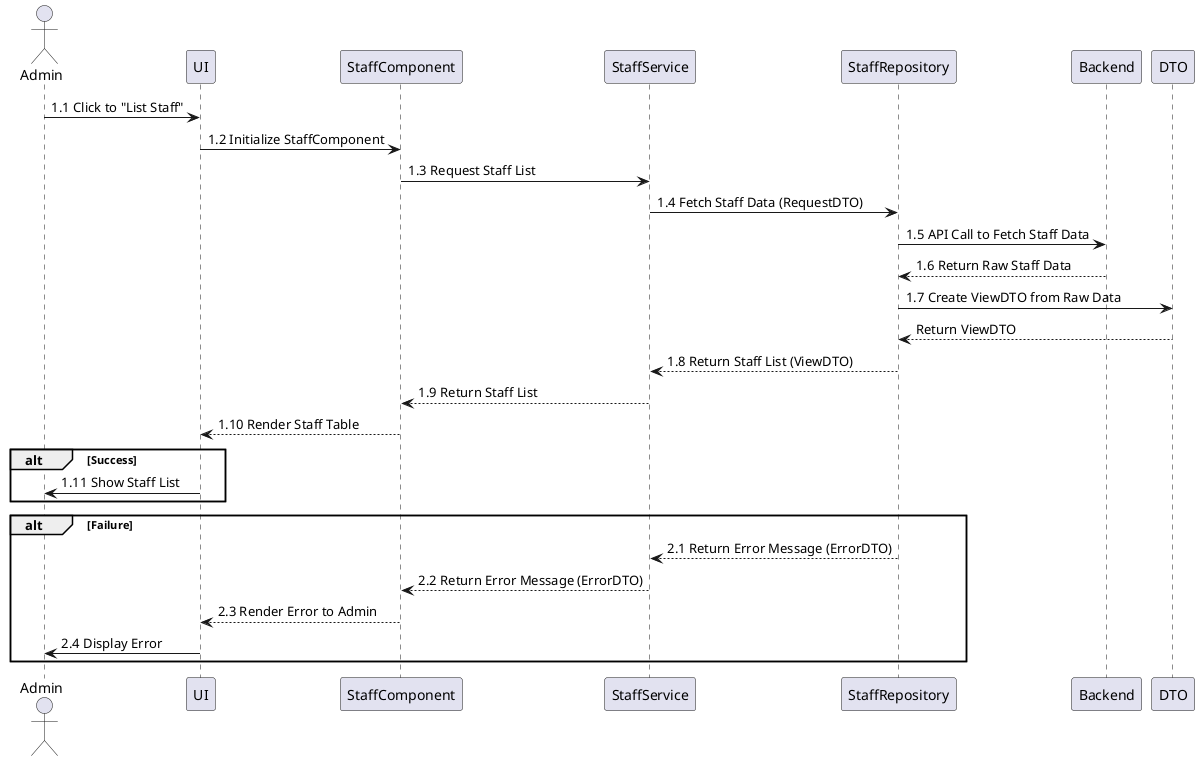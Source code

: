 @startuml "ListStaff"
actor Admin
participant "UI" as UI
participant "StaffComponent" as Component
participant "StaffService" as Service
participant "StaffRepository" as Repository
participant "Backend" as Backend
participant "DTO" as DTO

Admin -> UI: 1.1 Click to "List Staff"
UI -> Component: 1.2 Initialize StaffComponent
Component -> Service: 1.3 Request Staff List
Service -> Repository: 1.4 Fetch Staff Data (RequestDTO)
Repository -> Backend: 1.5 API Call to Fetch Staff Data
Backend --> Repository: 1.6 Return Raw Staff Data
Repository -> DTO: 1.7 Create ViewDTO from Raw Data
DTO --> Repository: Return ViewDTO
Repository --> Service: 1.8 Return Staff List (ViewDTO)
Service --> Component: 1.9 Return Staff List
Component --> UI: 1.10 Render Staff Table

alt Success
UI -> Admin: 1.11 Show Staff List
end

alt Failure
Repository --> Service: 2.1 Return Error Message (ErrorDTO)
Service --> Component: 2.2 Return Error Message (ErrorDTO)
Component --> UI: 2.3 Render Error to Admin
UI -> Admin: 2.4 Display Error
end
@enduml
